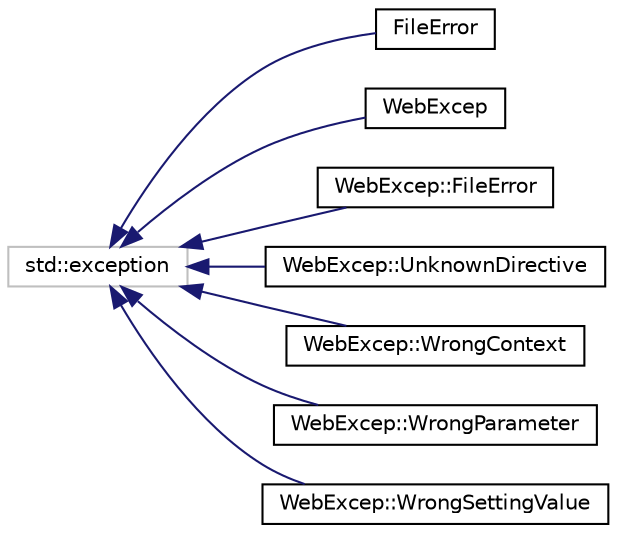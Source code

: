 digraph "Graphical Class Hierarchy"
{
 // LATEX_PDF_SIZE
  edge [fontname="Helvetica",fontsize="10",labelfontname="Helvetica",labelfontsize="10"];
  node [fontname="Helvetica",fontsize="10",shape=record];
  rankdir="LR";
  Node2 [label="std::exception",height=0.2,width=0.4,color="grey75", fillcolor="white", style="filled",tooltip=" "];
  Node2 -> Node0 [dir="back",color="midnightblue",fontsize="10",style="solid",fontname="Helvetica"];
  Node0 [label="FileError",height=0.2,width=0.4,color="black", fillcolor="white", style="filled",URL="$classFileError.html",tooltip=" "];
  Node2 -> Node4 [dir="back",color="midnightblue",fontsize="10",style="solid",fontname="Helvetica"];
  Node4 [label="WebExcep",height=0.2,width=0.4,color="black", fillcolor="white", style="filled",URL="$classWebExcep.html",tooltip=" "];
  Node2 -> Node5 [dir="back",color="midnightblue",fontsize="10",style="solid",fontname="Helvetica"];
  Node5 [label="WebExcep::FileError",height=0.2,width=0.4,color="black", fillcolor="white", style="filled",URL="$classWebExcep_1_1FileError.html",tooltip=" "];
  Node2 -> Node6 [dir="back",color="midnightblue",fontsize="10",style="solid",fontname="Helvetica"];
  Node6 [label="WebExcep::UnknownDirective",height=0.2,width=0.4,color="black", fillcolor="white", style="filled",URL="$classWebExcep_1_1UnknownDirective.html",tooltip=" "];
  Node2 -> Node7 [dir="back",color="midnightblue",fontsize="10",style="solid",fontname="Helvetica"];
  Node7 [label="WebExcep::WrongContext",height=0.2,width=0.4,color="black", fillcolor="white", style="filled",URL="$classWebExcep_1_1WrongContext.html",tooltip=" "];
  Node2 -> Node8 [dir="back",color="midnightblue",fontsize="10",style="solid",fontname="Helvetica"];
  Node8 [label="WebExcep::WrongParameter",height=0.2,width=0.4,color="black", fillcolor="white", style="filled",URL="$classWebExcep_1_1WrongParameter.html",tooltip=" "];
  Node2 -> Node9 [dir="back",color="midnightblue",fontsize="10",style="solid",fontname="Helvetica"];
  Node9 [label="WebExcep::WrongSettingValue",height=0.2,width=0.4,color="black", fillcolor="white", style="filled",URL="$classWebExcep_1_1WrongSettingValue.html",tooltip=" "];
}
